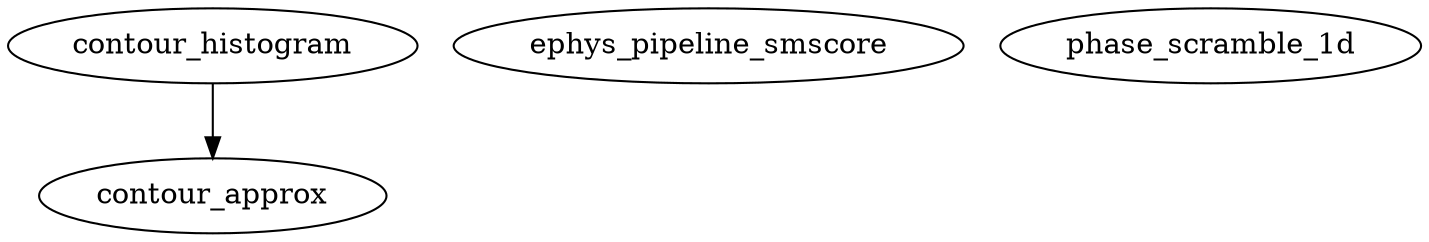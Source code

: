/* Created by mdot for Matlab */
digraph m2html {
  contour_histogram -> contour_approx;

  contour_approx [URL="contour_approx.html"];
  contour_histogram [URL="contour_histogram.html"];
  ephys_pipeline_smscore [URL="ephys_pipeline_smscore.html"];
  phase_scramble_1d [URL="phase_scramble_1d.html"];
}